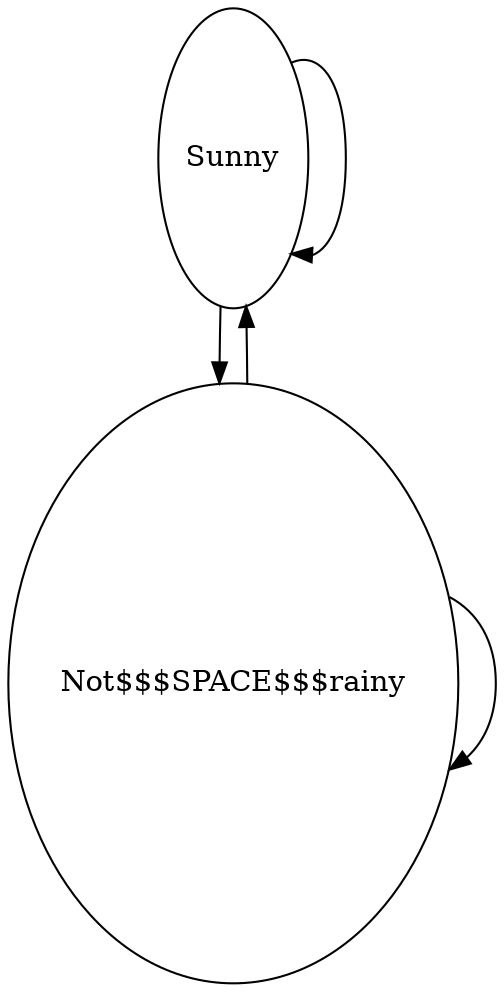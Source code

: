 digraph G {
0[label="Sunny",comment="Yellow",width=1,height=2];
1[label="Not$$$SPACE$$$rainy",comment="Not$$$SPACE$$$grey",width=3,height=4];
0->0 ;
0->1 ;
1->0 ;
1->1 ;
}
